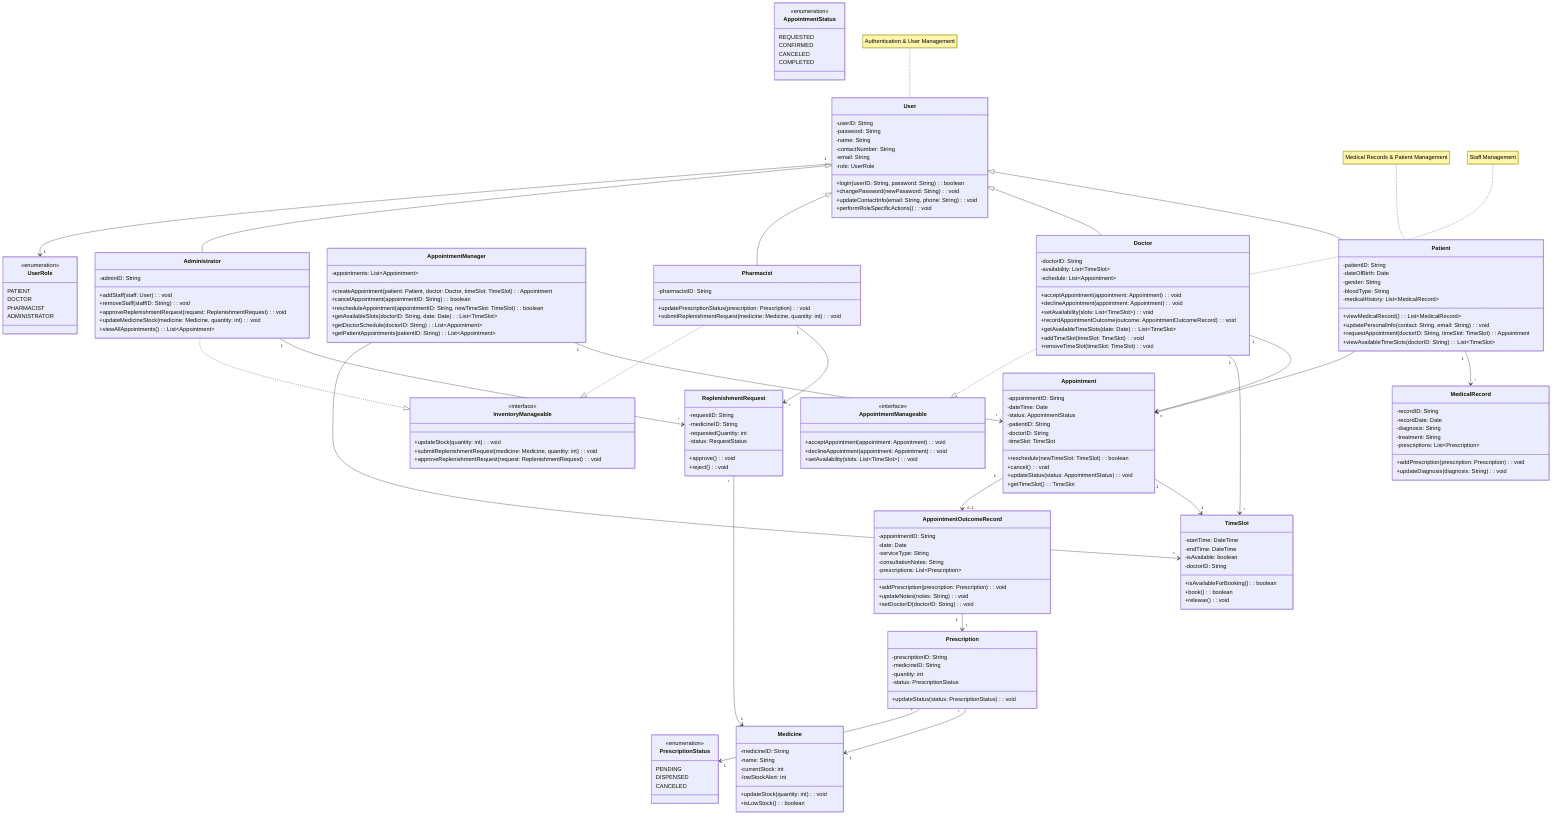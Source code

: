 classDiagram
    note for User "Authentication & User Management"
    class User {
        -userID: String
        -password: String
        -name: String
        -contactNumber: String
        -email: String
        -role: UserRole
        +login(userID: String, password: String): boolean
        +changePassword(newPassword: String): void
        +updateContactInfo(email: String, phone: String): void
        +performRoleSpecificActions(): void
    }

    class AppointmentManageable {
        <<interface>>
        +acceptAppointment(appointment: Appointment): void
        +declineAppointment(appointment: Appointment): void
        +setAvailability(slots: List~TimeSlot~): void
    }

    class InventoryManageable {
        <<interface>>
        +updateStock(quantity: int): void
        +submitReplenishmentRequest(medicine: Medicine, quantity: int): void
        +approveReplenishmentRequest(request: ReplenishmentRequest): void
    }

    class UserRole {
        <<enumeration>>
        PATIENT
        DOCTOR
        PHARMACIST
        ADMINISTRATOR
    }

    note for Patient "Medical Records & Patient Management"
    class Patient {
        -patientID: String
        -dateOfBirth: Date
        -gender: String
        -bloodType: String
        -medicalHistory: List~MedicalRecord~
        +viewMedicalRecord(): List~MedicalRecord~
        +updatePersonalInfo(contact: String, email: String): void
        +requestAppointment(doctorID: String, timeSlot: TimeSlot): Appointment
        +viewAvailableTimeSlots(doctorID: String): List~TimeSlot~
    }

    class TimeSlot {
        -startTime: DateTime
        -endTime: DateTime
        -isAvailable: boolean
        -doctorID: String
        +isAvailableForBooking(): boolean
        +book(): boolean
        +release(): void
    }

    class AppointmentManager {
        -appointments: List~Appointment~
        +createAppointment(patient: Patient, doctor: Doctor, timeSlot: TimeSlot): Appointment
        +cancelAppointment(appointmentID: String): boolean
        +rescheduleAppointment(appointmentID: String, newTimeSlot: TimeSlot): boolean
        +getAvailableSlots(doctorID: String, date: Date): List~TimeSlot~
        +getDoctorSchedule(doctorID: String): List~Appointment~
        +getPatientAppointments(patientID: String): List~Appointment~
    }

    class MedicalRecord {
        -recordID: String
        -recordDate: Date
        -diagnosis: String
        -treatment: String
        -prescriptions: List~Prescription~
        +addPrescription(prescription: Prescription): void
        +updateDiagnosis(diagnosis: String): void
    }

    class Appointment {
        -appointmentID: String
        -dateTime: Date
        -status: AppointmentStatus
        -patientID: String
        -doctorID: String
        -timeSlot: TimeSlot
        +reschedule(newTimeSlot: TimeSlot): boolean
        +cancel(): void
        +updateStatus(status: AppointmentStatus): void
        +getTimeSlot(): TimeSlot
    }

    class AppointmentStatus {
        <<enumeration>>
        REQUESTED
        CONFIRMED
        CANCELED
        COMPLETED
    }

    class AppointmentOutcomeRecord {
        -appointmentID: String
        -date: Date
        -serviceType: String
        -consultationNotes: String
        -prescriptions: List~Prescription~
        +addPrescription(prescription: Prescription): void
        +updateNotes(notes: String): void
        +setDoctorID(doctorID: String): void
    }

    note for Doctor "Staff Management"
    class Doctor {
        -doctorID: String
        -availability: List~TimeSlot~
        -schedule: List~Appointment~
        +acceptAppointment(appointment: Appointment): void
        +declineAppointment(appointment: Appointment): void
        +setAvailability(slots: List~TimeSlot~): void
        +recordAppointmentOutcome(outcome: AppointmentOutcomeRecord): void
        +getAvailableTimeSlots(date: Date): List~TimeSlot~
        +addTimeSlot(timeSlot: TimeSlot): void
        +removeTimeSlot(timeSlot: TimeSlot): void
    }

    class Pharmacist {
        -pharmacistID: String
        +updatePrescriptionStatus(prescription: Prescription): void
        +submitReplenishmentRequest(medicine: Medicine, quantity: int): void
    }

    class Administrator {
        -adminID: String
        +addStaff(staff: User): void
        +removeStaff(staffID: String): void
        +approveReplenishmentRequest(request: ReplenishmentRequest): void
        +updateMedicineStock(medicine: Medicine, quantity: int): void
        +viewAllAppointments(): List~Appointment~
    }

    class Medicine {
        -medicineID: String
        -name: String
        -currentStock: int
        -lowStockAlert: int
        +updateStock(quantity: int): void
        +isLowStock(): boolean
    }

    class Prescription {
        -prescriptionID: String
        -medicineID: String
        -quantity: int
        -status: PrescriptionStatus
        +updateStatus(status: PrescriptionStatus): void
    }

    class PrescriptionStatus {
        <<enumeration>>
        PENDING
        DISPENSED
        CANCELED
    }

    class ReplenishmentRequest {
        -requestID: String
        -medicineID: String
        -requestedQuantity: int
        -status: RequestStatus
        +approve(): void
        +reject(): void
    }

    User <|-- Patient
    User <|-- Doctor
    User <|-- Pharmacist
    User <|-- Administrator
    User "1" --> "1" UserRole

    Patient "1" --> "*" MedicalRecord
    Patient "1" --> "*" Appointment
    Doctor "1" --> "*" Appointment
    Doctor "1" --> "*" TimeSlot
    Appointment "1" --> "1" TimeSlot
    Appointment "1" --> "0..1" AppointmentOutcomeRecord

    AppointmentManager "1" --> "*" Appointment
    AppointmentManager "1" --> "*" TimeSlot

    AppointmentOutcomeRecord "1" --> "*" Prescription
    Prescription "*" --> "1" Medicine

    Pharmacist "1" --> "*" ReplenishmentRequest
    Administrator "1" --> "*" ReplenishmentRequest
    ReplenishmentRequest "*" --> "1" Medicine
    Prescription "1" --> "1" PrescriptionStatus

    Doctor ..|> AppointmentManageable
    Pharmacist ..|> InventoryManageable
    Administrator ..|> InventoryManageable